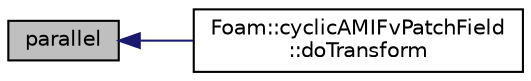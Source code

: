 digraph "parallel"
{
  bgcolor="transparent";
  edge [fontname="Helvetica",fontsize="10",labelfontname="Helvetica",labelfontsize="10"];
  node [fontname="Helvetica",fontsize="10",shape=record];
  rankdir="LR";
  Node271 [label="parallel",height=0.2,width=0.4,color="black", fillcolor="grey75", style="filled", fontcolor="black"];
  Node271 -> Node272 [dir="back",color="midnightblue",fontsize="10",style="solid",fontname="Helvetica"];
  Node272 [label="Foam::cyclicAMIFvPatchField\l::doTransform",height=0.2,width=0.4,color="black",URL="$a22809.html#a1a72fff645a76007304a293091997e6d",tooltip="Does the patch field perform the transformation. "];
}
